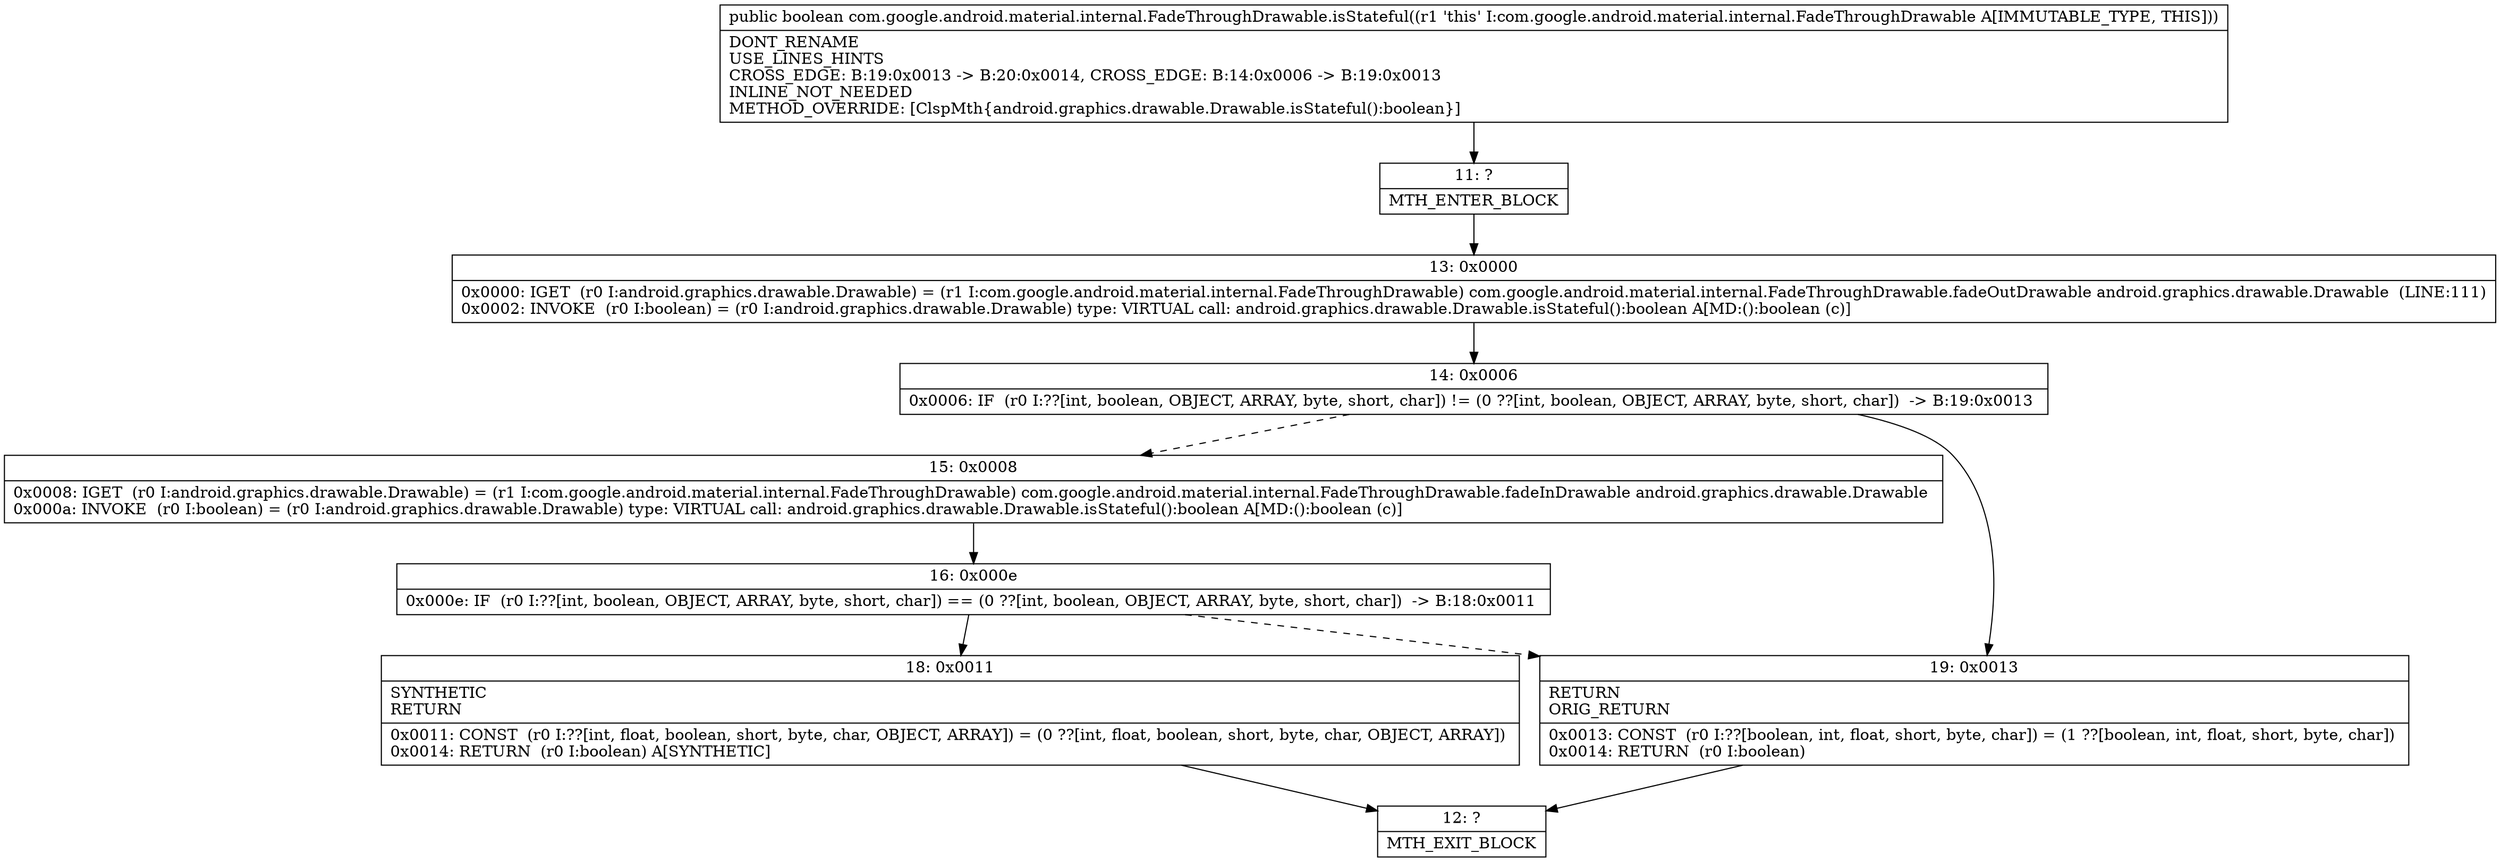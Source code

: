 digraph "CFG forcom.google.android.material.internal.FadeThroughDrawable.isStateful()Z" {
Node_11 [shape=record,label="{11\:\ ?|MTH_ENTER_BLOCK\l}"];
Node_13 [shape=record,label="{13\:\ 0x0000|0x0000: IGET  (r0 I:android.graphics.drawable.Drawable) = (r1 I:com.google.android.material.internal.FadeThroughDrawable) com.google.android.material.internal.FadeThroughDrawable.fadeOutDrawable android.graphics.drawable.Drawable  (LINE:111)\l0x0002: INVOKE  (r0 I:boolean) = (r0 I:android.graphics.drawable.Drawable) type: VIRTUAL call: android.graphics.drawable.Drawable.isStateful():boolean A[MD:():boolean (c)]\l}"];
Node_14 [shape=record,label="{14\:\ 0x0006|0x0006: IF  (r0 I:??[int, boolean, OBJECT, ARRAY, byte, short, char]) != (0 ??[int, boolean, OBJECT, ARRAY, byte, short, char])  \-\> B:19:0x0013 \l}"];
Node_15 [shape=record,label="{15\:\ 0x0008|0x0008: IGET  (r0 I:android.graphics.drawable.Drawable) = (r1 I:com.google.android.material.internal.FadeThroughDrawable) com.google.android.material.internal.FadeThroughDrawable.fadeInDrawable android.graphics.drawable.Drawable \l0x000a: INVOKE  (r0 I:boolean) = (r0 I:android.graphics.drawable.Drawable) type: VIRTUAL call: android.graphics.drawable.Drawable.isStateful():boolean A[MD:():boolean (c)]\l}"];
Node_16 [shape=record,label="{16\:\ 0x000e|0x000e: IF  (r0 I:??[int, boolean, OBJECT, ARRAY, byte, short, char]) == (0 ??[int, boolean, OBJECT, ARRAY, byte, short, char])  \-\> B:18:0x0011 \l}"];
Node_18 [shape=record,label="{18\:\ 0x0011|SYNTHETIC\lRETURN\l|0x0011: CONST  (r0 I:??[int, float, boolean, short, byte, char, OBJECT, ARRAY]) = (0 ??[int, float, boolean, short, byte, char, OBJECT, ARRAY]) \l0x0014: RETURN  (r0 I:boolean) A[SYNTHETIC]\l}"];
Node_12 [shape=record,label="{12\:\ ?|MTH_EXIT_BLOCK\l}"];
Node_19 [shape=record,label="{19\:\ 0x0013|RETURN\lORIG_RETURN\l|0x0013: CONST  (r0 I:??[boolean, int, float, short, byte, char]) = (1 ??[boolean, int, float, short, byte, char]) \l0x0014: RETURN  (r0 I:boolean) \l}"];
MethodNode[shape=record,label="{public boolean com.google.android.material.internal.FadeThroughDrawable.isStateful((r1 'this' I:com.google.android.material.internal.FadeThroughDrawable A[IMMUTABLE_TYPE, THIS]))  | DONT_RENAME\lUSE_LINES_HINTS\lCROSS_EDGE: B:19:0x0013 \-\> B:20:0x0014, CROSS_EDGE: B:14:0x0006 \-\> B:19:0x0013\lINLINE_NOT_NEEDED\lMETHOD_OVERRIDE: [ClspMth\{android.graphics.drawable.Drawable.isStateful():boolean\}]\l}"];
MethodNode -> Node_11;Node_11 -> Node_13;
Node_13 -> Node_14;
Node_14 -> Node_15[style=dashed];
Node_14 -> Node_19;
Node_15 -> Node_16;
Node_16 -> Node_18;
Node_16 -> Node_19[style=dashed];
Node_18 -> Node_12;
Node_19 -> Node_12;
}

